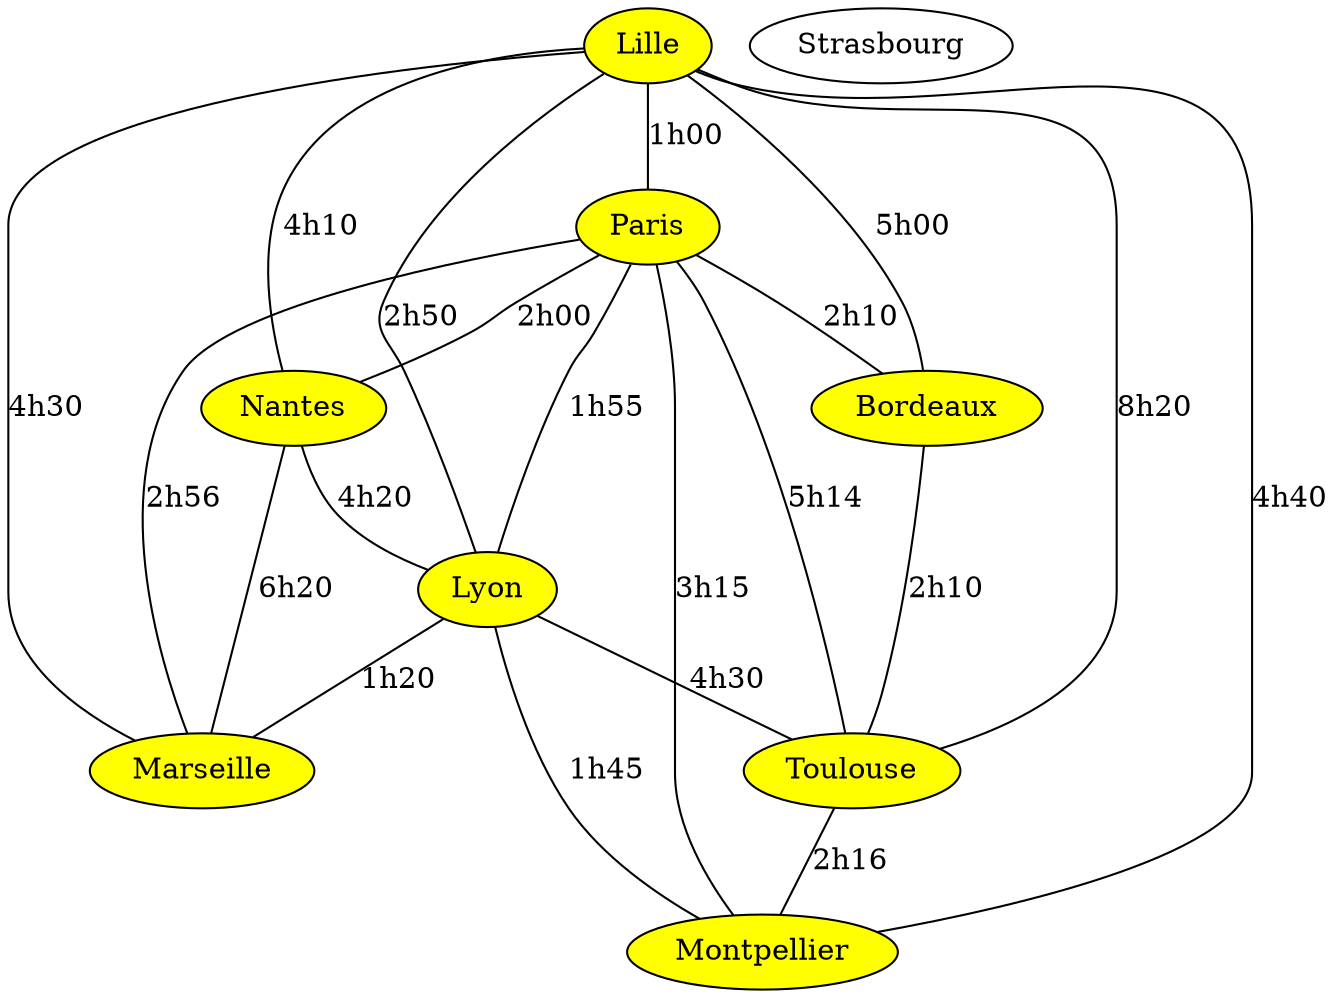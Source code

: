 graph "tgv" {

  "Lille" -- "Paris" [label="1h00"];
  "Lille" -- "Nantes" [label="4h10"];
  "Lille" -- "Lyon" [label="2h50"];
  "Lille" -- "Bordeaux" [label="5h00"];
  "Lille" -- "Toulouse" [label="8h20"];
  "Lille" -- "Marseille" [label="4h30"];
  "Lille" -- "Montpellier" [label="4h40"];
  "Lille"  [style = filled, peripheries = 1, fillcolor = yellow, fontcolor = black, color = black];
  "Paris" -- "Nantes" [label="2h00"];
  "Paris" -- "Lyon" [label="1h55"];
  "Paris" -- "Bordeaux" [label="2h10"];
  "Paris" -- "Marseille" [label="2h56"];
  "Paris" -- "Montpellier" [label="3h15"];
  "Paris" -- "Toulouse" [label="5h14"];
  "Paris"  [style = filled, peripheries = 1, fillcolor = yellow, fontcolor = black, color = black];
  "Nantes" -- "Lyon" [label="4h20"];
  "Nantes" -- "Marseille" [label="6h20"];
  "Nantes"  [style = filled, peripheries = 1, fillcolor = yellow, fontcolor = black, color = black];
  "Lyon" -- "Toulouse" [label="4h30"];
  "Lyon" -- "Marseille" [label="1h20"];
  "Lyon" -- "Montpellier" [label="1h45"];
  "Lyon"  [style = filled, peripheries = 1, fillcolor = yellow, fontcolor = black, color = black];
  "Bordeaux" -- "Toulouse" [label="2h10"];
  "Bordeaux"  [style = filled, peripheries = 1, fillcolor = yellow, fontcolor = black, color = black];
  "Toulouse" -- "Montpellier" [label="2h16"];
  "Toulouse"  [style = filled, peripheries = 1, fillcolor = yellow, fontcolor = black, color = black];
  "Marseille"  [style = filled, peripheries = 1, fillcolor = yellow, fontcolor = black, color = black];
  "Montpellier"  [style = filled, peripheries = 1, fillcolor = yellow, fontcolor = black, color = black];
  "Strasbourg"  [style = filled, peripheries = 1, fillcolor = white, fontcolor = black, color = black];
}
